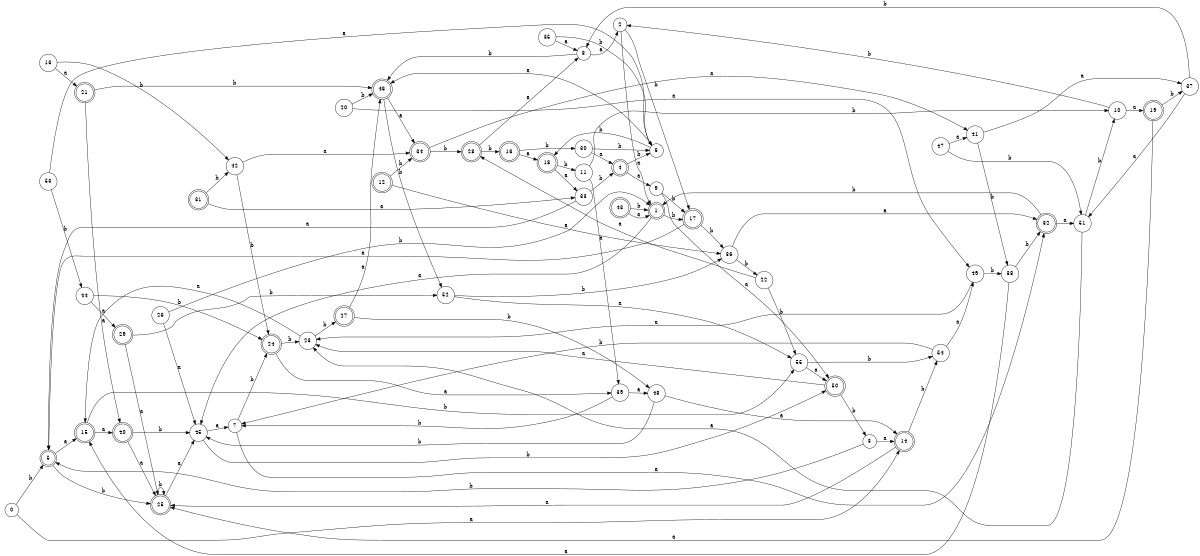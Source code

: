 digraph n45_7 {
__start0 [label="" shape="none"];

rankdir=LR;
size="8,5";

s0 [style="filled", color="black", fillcolor="white" shape="circle", label="0"];
s1 [style="rounded,filled", color="black", fillcolor="white" shape="doublecircle", label="1"];
s2 [style="filled", color="black", fillcolor="white" shape="circle", label="2"];
s3 [style="filled", color="black", fillcolor="white" shape="circle", label="3"];
s4 [style="rounded,filled", color="black", fillcolor="white" shape="doublecircle", label="4"];
s5 [style="rounded,filled", color="black", fillcolor="white" shape="doublecircle", label="5"];
s6 [style="filled", color="black", fillcolor="white" shape="circle", label="6"];
s7 [style="filled", color="black", fillcolor="white" shape="circle", label="7"];
s8 [style="filled", color="black", fillcolor="white" shape="circle", label="8"];
s9 [style="filled", color="black", fillcolor="white" shape="circle", label="9"];
s10 [style="filled", color="black", fillcolor="white" shape="circle", label="10"];
s11 [style="filled", color="black", fillcolor="white" shape="circle", label="11"];
s12 [style="rounded,filled", color="black", fillcolor="white" shape="doublecircle", label="12"];
s13 [style="filled", color="black", fillcolor="white" shape="circle", label="13"];
s14 [style="rounded,filled", color="black", fillcolor="white" shape="doublecircle", label="14"];
s15 [style="rounded,filled", color="black", fillcolor="white" shape="doublecircle", label="15"];
s16 [style="rounded,filled", color="black", fillcolor="white" shape="doublecircle", label="16"];
s17 [style="rounded,filled", color="black", fillcolor="white" shape="doublecircle", label="17"];
s18 [style="rounded,filled", color="black", fillcolor="white" shape="doublecircle", label="18"];
s19 [style="rounded,filled", color="black", fillcolor="white" shape="doublecircle", label="19"];
s20 [style="filled", color="black", fillcolor="white" shape="circle", label="20"];
s21 [style="rounded,filled", color="black", fillcolor="white" shape="doublecircle", label="21"];
s22 [style="filled", color="black", fillcolor="white" shape="circle", label="22"];
s23 [style="filled", color="black", fillcolor="white" shape="circle", label="23"];
s24 [style="rounded,filled", color="black", fillcolor="white" shape="doublecircle", label="24"];
s25 [style="rounded,filled", color="black", fillcolor="white" shape="doublecircle", label="25"];
s26 [style="filled", color="black", fillcolor="white" shape="circle", label="26"];
s27 [style="rounded,filled", color="black", fillcolor="white" shape="doublecircle", label="27"];
s28 [style="rounded,filled", color="black", fillcolor="white" shape="doublecircle", label="28"];
s29 [style="rounded,filled", color="black", fillcolor="white" shape="doublecircle", label="29"];
s30 [style="filled", color="black", fillcolor="white" shape="circle", label="30"];
s31 [style="rounded,filled", color="black", fillcolor="white" shape="doublecircle", label="31"];
s32 [style="rounded,filled", color="black", fillcolor="white" shape="doublecircle", label="32"];
s33 [style="filled", color="black", fillcolor="white" shape="circle", label="33"];
s34 [style="rounded,filled", color="black", fillcolor="white" shape="doublecircle", label="34"];
s35 [style="filled", color="black", fillcolor="white" shape="circle", label="35"];
s36 [style="filled", color="black", fillcolor="white" shape="circle", label="36"];
s37 [style="filled", color="black", fillcolor="white" shape="circle", label="37"];
s38 [style="filled", color="black", fillcolor="white" shape="circle", label="38"];
s39 [style="filled", color="black", fillcolor="white" shape="circle", label="39"];
s40 [style="rounded,filled", color="black", fillcolor="white" shape="doublecircle", label="40"];
s41 [style="filled", color="black", fillcolor="white" shape="circle", label="41"];
s42 [style="filled", color="black", fillcolor="white" shape="circle", label="42"];
s43 [style="rounded,filled", color="black", fillcolor="white" shape="doublecircle", label="43"];
s44 [style="filled", color="black", fillcolor="white" shape="circle", label="44"];
s45 [style="filled", color="black", fillcolor="white" shape="circle", label="45"];
s46 [style="rounded,filled", color="black", fillcolor="white" shape="doublecircle", label="46"];
s47 [style="filled", color="black", fillcolor="white" shape="circle", label="47"];
s48 [style="filled", color="black", fillcolor="white" shape="circle", label="48"];
s49 [style="filled", color="black", fillcolor="white" shape="circle", label="49"];
s50 [style="rounded,filled", color="black", fillcolor="white" shape="doublecircle", label="50"];
s51 [style="filled", color="black", fillcolor="white" shape="circle", label="51"];
s52 [style="filled", color="black", fillcolor="white" shape="circle", label="52"];
s53 [style="filled", color="black", fillcolor="white" shape="circle", label="53"];
s54 [style="filled", color="black", fillcolor="white" shape="circle", label="54"];
s55 [style="filled", color="black", fillcolor="white" shape="circle", label="55"];
s0 -> s14 [label="a"];
s0 -> s5 [label="b"];
s1 -> s45 [label="a"];
s1 -> s17 [label="b"];
s2 -> s1 [label="a"];
s2 -> s17 [label="b"];
s3 -> s14 [label="a"];
s3 -> s5 [label="b"];
s4 -> s9 [label="a"];
s4 -> s6 [label="b"];
s5 -> s15 [label="a"];
s5 -> s25 [label="b"];
s6 -> s46 [label="a"];
s6 -> s18 [label="b"];
s7 -> s32 [label="a"];
s7 -> s24 [label="b"];
s8 -> s2 [label="a"];
s8 -> s46 [label="b"];
s9 -> s50 [label="a"];
s9 -> s17 [label="b"];
s10 -> s19 [label="a"];
s10 -> s2 [label="b"];
s11 -> s39 [label="a"];
s11 -> s10 [label="b"];
s12 -> s36 [label="a"];
s12 -> s34 [label="b"];
s13 -> s21 [label="a"];
s13 -> s42 [label="b"];
s14 -> s25 [label="a"];
s14 -> s54 [label="b"];
s15 -> s40 [label="a"];
s15 -> s55 [label="b"];
s16 -> s18 [label="a"];
s16 -> s30 [label="b"];
s17 -> s5 [label="a"];
s17 -> s36 [label="b"];
s18 -> s33 [label="a"];
s18 -> s11 [label="b"];
s19 -> s25 [label="a"];
s19 -> s37 [label="b"];
s20 -> s49 [label="a"];
s20 -> s46 [label="b"];
s21 -> s40 [label="a"];
s21 -> s46 [label="b"];
s22 -> s28 [label="a"];
s22 -> s55 [label="b"];
s23 -> s15 [label="a"];
s23 -> s27 [label="b"];
s24 -> s39 [label="a"];
s24 -> s23 [label="b"];
s25 -> s45 [label="a"];
s25 -> s25 [label="b"];
s26 -> s45 [label="a"];
s26 -> s1 [label="b"];
s27 -> s46 [label="a"];
s27 -> s48 [label="b"];
s28 -> s8 [label="a"];
s28 -> s16 [label="b"];
s29 -> s25 [label="a"];
s29 -> s52 [label="b"];
s30 -> s4 [label="a"];
s30 -> s6 [label="b"];
s31 -> s33 [label="a"];
s31 -> s42 [label="b"];
s32 -> s51 [label="a"];
s32 -> s1 [label="b"];
s33 -> s5 [label="a"];
s33 -> s4 [label="b"];
s34 -> s41 [label="a"];
s34 -> s28 [label="b"];
s35 -> s8 [label="a"];
s35 -> s6 [label="b"];
s36 -> s32 [label="a"];
s36 -> s22 [label="b"];
s37 -> s51 [label="a"];
s37 -> s8 [label="b"];
s38 -> s15 [label="a"];
s38 -> s32 [label="b"];
s39 -> s48 [label="a"];
s39 -> s7 [label="b"];
s40 -> s25 [label="a"];
s40 -> s45 [label="b"];
s41 -> s37 [label="a"];
s41 -> s38 [label="b"];
s42 -> s34 [label="a"];
s42 -> s24 [label="b"];
s43 -> s1 [label="a"];
s43 -> s1 [label="b"];
s44 -> s29 [label="a"];
s44 -> s24 [label="b"];
s45 -> s7 [label="a"];
s45 -> s50 [label="b"];
s46 -> s34 [label="a"];
s46 -> s52 [label="b"];
s47 -> s41 [label="a"];
s47 -> s51 [label="b"];
s48 -> s14 [label="a"];
s48 -> s45 [label="b"];
s49 -> s23 [label="a"];
s49 -> s38 [label="b"];
s50 -> s23 [label="a"];
s50 -> s3 [label="b"];
s51 -> s23 [label="a"];
s51 -> s10 [label="b"];
s52 -> s55 [label="a"];
s52 -> s36 [label="b"];
s53 -> s6 [label="a"];
s53 -> s44 [label="b"];
s54 -> s49 [label="a"];
s54 -> s7 [label="b"];
s55 -> s50 [label="a"];
s55 -> s54 [label="b"];

}